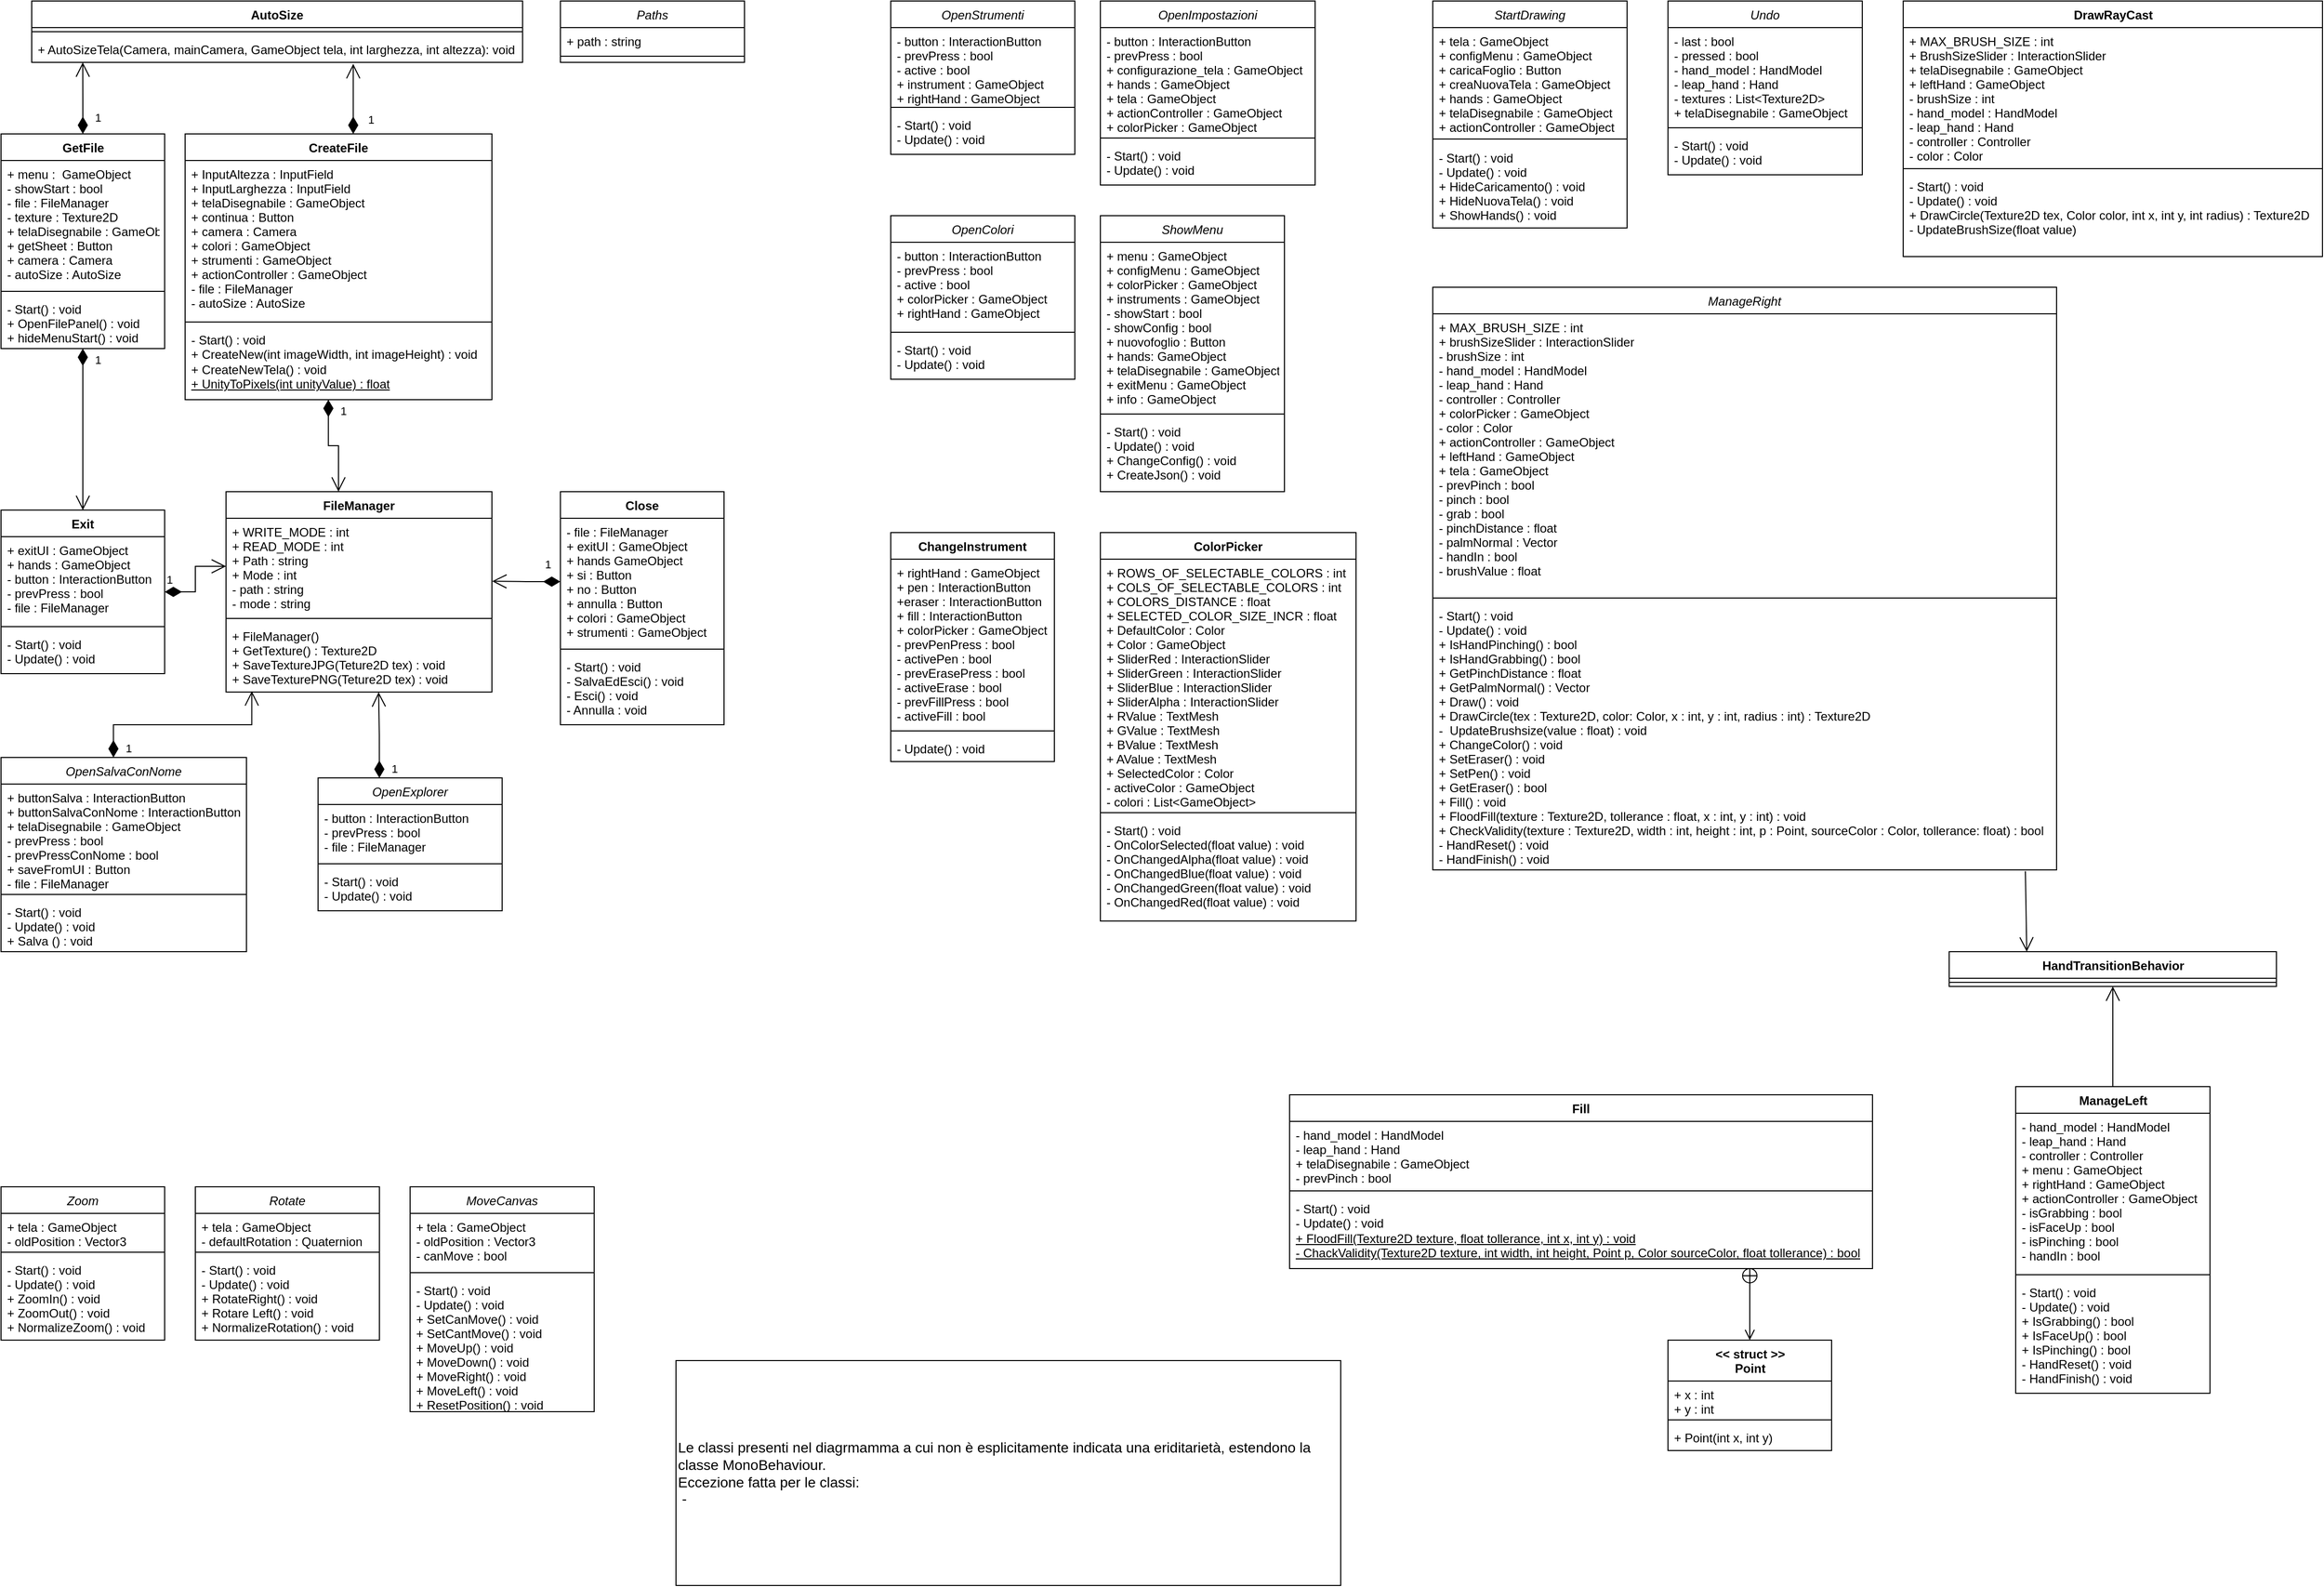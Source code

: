 <mxfile version="14.6.13" type="github">
  <diagram id="C5RBs43oDa-KdzZeNtuy" name="Page-1">
    <mxGraphModel dx="4369" dy="1097" grid="1" gridSize="10" guides="1" tooltips="1" connect="1" arrows="1" fold="1" page="1" pageScale="1" pageWidth="1169" pageHeight="1654" math="0" shadow="0">
      <root>
        <mxCell id="WIyWlLk6GJQsqaUBKTNV-0" />
        <mxCell id="WIyWlLk6GJQsqaUBKTNV-1" parent="WIyWlLk6GJQsqaUBKTNV-0" />
        <mxCell id="zkfFHV4jXpPFQw0GAbJ--0" value="AutoSize" style="swimlane;fontStyle=1;align=center;verticalAlign=top;childLayout=stackLayout;horizontal=1;startSize=26;horizontalStack=0;resizeParent=1;resizeLast=0;collapsible=1;marginBottom=0;rounded=0;shadow=0;strokeWidth=1;" parent="WIyWlLk6GJQsqaUBKTNV-1" vertex="1">
          <mxGeometry x="-2270" y="30" width="480" height="60" as="geometry">
            <mxRectangle x="100" y="280" width="160" height="26" as="alternateBounds" />
          </mxGeometry>
        </mxCell>
        <mxCell id="zkfFHV4jXpPFQw0GAbJ--4" value="" style="line;html=1;strokeWidth=1;align=left;verticalAlign=middle;spacingTop=-1;spacingLeft=3;spacingRight=3;rotatable=0;labelPosition=right;points=[];portConstraint=eastwest;" parent="zkfFHV4jXpPFQw0GAbJ--0" vertex="1">
          <mxGeometry y="26" width="480" height="8" as="geometry" />
        </mxCell>
        <mxCell id="zkfFHV4jXpPFQw0GAbJ--5" value="+ AutoSizeTela(Camera, mainCamera, GameObject tela, int larghezza, int altezza): void" style="text;align=left;verticalAlign=top;spacingLeft=4;spacingRight=4;overflow=hidden;rotatable=0;points=[[0,0.5],[1,0.5]];portConstraint=eastwest;" parent="zkfFHV4jXpPFQw0GAbJ--0" vertex="1">
          <mxGeometry y="34" width="480" height="26" as="geometry" />
        </mxCell>
        <mxCell id="0VeXUthnpNNuvw82r98w-10" value="ChangeInstrument" style="swimlane;fontStyle=1;align=center;verticalAlign=top;childLayout=stackLayout;horizontal=1;startSize=26;horizontalStack=0;resizeParent=1;resizeParentMax=0;resizeLast=0;collapsible=1;marginBottom=0;" parent="WIyWlLk6GJQsqaUBKTNV-1" vertex="1">
          <mxGeometry x="-1430" y="550" width="160" height="224" as="geometry" />
        </mxCell>
        <mxCell id="0VeXUthnpNNuvw82r98w-11" value="+ rightHand : GameObject&#xa;+ pen : InteractionButton&#xa;+eraser : InteractionButton&#xa;+ fill : InteractionButton&#xa;+ colorPicker : GameObject&#xa;- prevPenPress : bool&#xa;- activePen : bool&#xa;- prevErasePress : bool&#xa;- activeErase : bool&#xa;- prevFillPress : bool&#xa;- activeFill : bool&#xa;&#xa;&#xa;&#xa;" style="text;strokeColor=none;fillColor=none;align=left;verticalAlign=top;spacingLeft=4;spacingRight=4;overflow=hidden;rotatable=0;points=[[0,0.5],[1,0.5]];portConstraint=eastwest;" parent="0VeXUthnpNNuvw82r98w-10" vertex="1">
          <mxGeometry y="26" width="160" height="164" as="geometry" />
        </mxCell>
        <mxCell id="0VeXUthnpNNuvw82r98w-12" value="" style="line;strokeWidth=1;fillColor=none;align=left;verticalAlign=middle;spacingTop=-1;spacingLeft=3;spacingRight=3;rotatable=0;labelPosition=right;points=[];portConstraint=eastwest;" parent="0VeXUthnpNNuvw82r98w-10" vertex="1">
          <mxGeometry y="190" width="160" height="8" as="geometry" />
        </mxCell>
        <mxCell id="0VeXUthnpNNuvw82r98w-13" value="- Update() : void" style="text;strokeColor=none;fillColor=none;align=left;verticalAlign=top;spacingLeft=4;spacingRight=4;overflow=hidden;rotatable=0;points=[[0,0.5],[1,0.5]];portConstraint=eastwest;" parent="0VeXUthnpNNuvw82r98w-10" vertex="1">
          <mxGeometry y="198" width="160" height="26" as="geometry" />
        </mxCell>
        <mxCell id="0VeXUthnpNNuvw82r98w-17" value="Close" style="swimlane;fontStyle=1;align=center;verticalAlign=top;childLayout=stackLayout;horizontal=1;startSize=26;horizontalStack=0;resizeParent=1;resizeParentMax=0;resizeLast=0;collapsible=1;marginBottom=0;" parent="WIyWlLk6GJQsqaUBKTNV-1" vertex="1">
          <mxGeometry x="-1753" y="510" width="160" height="228" as="geometry" />
        </mxCell>
        <mxCell id="0VeXUthnpNNuvw82r98w-18" value="- file : FileManager&#xa;+ exitUI : GameObject&#xa;+ hands GameObject&#xa;+ si : Button&#xa;+ no : Button&#xa;+ annulla : Button&#xa;+ colori : GameObject&#xa;+ strumenti : GameObject&#xa;" style="text;strokeColor=none;fillColor=none;align=left;verticalAlign=top;spacingLeft=4;spacingRight=4;overflow=hidden;rotatable=0;points=[[0,0.5],[1,0.5]];portConstraint=eastwest;" parent="0VeXUthnpNNuvw82r98w-17" vertex="1">
          <mxGeometry y="26" width="160" height="124" as="geometry" />
        </mxCell>
        <mxCell id="0VeXUthnpNNuvw82r98w-19" value="" style="line;strokeWidth=1;fillColor=none;align=left;verticalAlign=middle;spacingTop=-1;spacingLeft=3;spacingRight=3;rotatable=0;labelPosition=right;points=[];portConstraint=eastwest;" parent="0VeXUthnpNNuvw82r98w-17" vertex="1">
          <mxGeometry y="150" width="160" height="8" as="geometry" />
        </mxCell>
        <mxCell id="0VeXUthnpNNuvw82r98w-20" value="- Start() : void&#xa;- SalvaEdEsci() : void&#xa;- Esci() : void&#xa;- Annulla : void&#xa;" style="text;strokeColor=none;fillColor=none;align=left;verticalAlign=top;spacingLeft=4;spacingRight=4;overflow=hidden;rotatable=0;points=[[0,0.5],[1,0.5]];portConstraint=eastwest;" parent="0VeXUthnpNNuvw82r98w-17" vertex="1">
          <mxGeometry y="158" width="160" height="70" as="geometry" />
        </mxCell>
        <mxCell id="0VeXUthnpNNuvw82r98w-21" value="ColorPicker" style="swimlane;fontStyle=1;align=center;verticalAlign=top;childLayout=stackLayout;horizontal=1;startSize=26;horizontalStack=0;resizeParent=1;resizeParentMax=0;resizeLast=0;collapsible=1;marginBottom=0;" parent="WIyWlLk6GJQsqaUBKTNV-1" vertex="1">
          <mxGeometry x="-1225" y="550" width="250" height="380" as="geometry" />
        </mxCell>
        <mxCell id="0VeXUthnpNNuvw82r98w-22" value="+ ROWS_OF_SELECTABLE_COLORS : int&#xa;+ COLS_OF_SELECTABLE_COLORS : int&#xa;+ COLORS_DISTANCE : float&#xa;+ SELECTED_COLOR_SIZE_INCR : float&#xa;+ DefaultColor : Color&#xa;+ Color : GameObject&#xa;+ SliderRed : InteractionSlider&#xa;+ SliderGreen : InteractionSlider&#xa;+ SliderBlue : InteractionSlider&#xa;+ SliderAlpha : InteractionSlider&#xa;+ RValue : TextMesh&#xa;+ GValue : TextMesh&#xa;+ BValue : TextMesh&#xa;+ AValue : TextMesh&#xa;+ SelectedColor : Color&#xa;- activeColor : GameObject&#xa;- colori : List&lt;GameObject&gt;&#xa;&#xa;&#xa;&#xa;" style="text;strokeColor=none;fillColor=none;align=left;verticalAlign=top;spacingLeft=4;spacingRight=4;overflow=hidden;rotatable=0;points=[[0,0.5],[1,0.5]];portConstraint=eastwest;" parent="0VeXUthnpNNuvw82r98w-21" vertex="1">
          <mxGeometry y="26" width="250" height="244" as="geometry" />
        </mxCell>
        <mxCell id="0VeXUthnpNNuvw82r98w-23" value="" style="line;strokeWidth=1;fillColor=none;align=left;verticalAlign=middle;spacingTop=-1;spacingLeft=3;spacingRight=3;rotatable=0;labelPosition=right;points=[];portConstraint=eastwest;" parent="0VeXUthnpNNuvw82r98w-21" vertex="1">
          <mxGeometry y="270" width="250" height="8" as="geometry" />
        </mxCell>
        <mxCell id="0VeXUthnpNNuvw82r98w-24" value="- Start() : void&#xa;- OnColorSelected(float value) : void&#xa;- OnChangedAlpha(float value) : void&#xa;- OnChangedBlue(float value) : void&#xa;- OnChangedGreen(float value) : void&#xa;- OnChangedRed(float value) : void&#xa;&#xa;" style="text;strokeColor=none;fillColor=none;align=left;verticalAlign=top;spacingLeft=4;spacingRight=4;overflow=hidden;rotatable=0;points=[[0,0.5],[1,0.5]];portConstraint=eastwest;" parent="0VeXUthnpNNuvw82r98w-21" vertex="1">
          <mxGeometry y="278" width="250" height="102" as="geometry" />
        </mxCell>
        <mxCell id="0VeXUthnpNNuvw82r98w-25" value="CreateFile" style="swimlane;fontStyle=1;align=center;verticalAlign=top;childLayout=stackLayout;horizontal=1;startSize=26;horizontalStack=0;resizeParent=1;resizeParentMax=0;resizeLast=0;collapsible=1;marginBottom=0;" parent="WIyWlLk6GJQsqaUBKTNV-1" vertex="1">
          <mxGeometry x="-2120" y="160" width="300" height="260" as="geometry" />
        </mxCell>
        <mxCell id="0VeXUthnpNNuvw82r98w-26" value="+ InputAltezza : InputField&#xa;+ InputLarghezza : InputField&#xa;+ telaDisegnabile : GameObject&#xa;+ continua : Button&#xa;+ camera : Camera&#xa;+ colori : GameObject&#xa;+ strumenti : GameObject&#xa;+ actionController : GameObject&#xa;- file : FileManager&#xa;- autoSize : AutoSize&#xa;&#xa;" style="text;strokeColor=none;fillColor=none;align=left;verticalAlign=top;spacingLeft=4;spacingRight=4;overflow=hidden;rotatable=0;points=[[0,0.5],[1,0.5]];portConstraint=eastwest;" parent="0VeXUthnpNNuvw82r98w-25" vertex="1">
          <mxGeometry y="26" width="300" height="154" as="geometry" />
        </mxCell>
        <mxCell id="0VeXUthnpNNuvw82r98w-27" value="" style="line;strokeWidth=1;fillColor=none;align=left;verticalAlign=middle;spacingTop=-1;spacingLeft=3;spacingRight=3;rotatable=0;labelPosition=right;points=[];portConstraint=eastwest;" parent="0VeXUthnpNNuvw82r98w-25" vertex="1">
          <mxGeometry y="180" width="300" height="8" as="geometry" />
        </mxCell>
        <mxCell id="0VeXUthnpNNuvw82r98w-28" value="- Start() : void&lt;br&gt;+ CreateNew(int imageWidth, int imageHeight) : void&lt;br&gt;+ CreateNewTela() : void&lt;br&gt;&lt;u&gt;+ UnityToPixels(int unityValue) : float&lt;/u&gt;&lt;br&gt;" style="text;strokeColor=none;fillColor=none;align=left;verticalAlign=top;spacingLeft=4;spacingRight=4;overflow=hidden;rotatable=0;points=[[0,0.5],[1,0.5]];portConstraint=eastwest;fontStyle=0;html=1;" parent="0VeXUthnpNNuvw82r98w-25" vertex="1">
          <mxGeometry y="188" width="300" height="72" as="geometry" />
        </mxCell>
        <mxCell id="0VeXUthnpNNuvw82r98w-37" value="1" style="endArrow=open;html=1;endSize=12;startArrow=diamondThin;startSize=14;startFill=1;edgeStyle=orthogonalEdgeStyle;align=left;verticalAlign=bottom;rounded=0;entryX=0.655;entryY=1.06;entryDx=0;entryDy=0;entryPerimeter=0;" parent="WIyWlLk6GJQsqaUBKTNV-1" source="0VeXUthnpNNuvw82r98w-25" target="zkfFHV4jXpPFQw0GAbJ--5" edge="1">
          <mxGeometry x="-0.835" y="-13" relative="1" as="geometry">
            <mxPoint x="-2380" y="420" as="sourcePoint" />
            <mxPoint x="-2220" y="420" as="targetPoint" />
            <mxPoint as="offset" />
            <Array as="points">
              <mxPoint x="-1956" y="250" />
              <mxPoint x="-1956" y="250" />
            </Array>
          </mxGeometry>
        </mxCell>
        <mxCell id="0VeXUthnpNNuvw82r98w-39" value="DrawRayCast" style="swimlane;fontStyle=1;align=center;verticalAlign=top;childLayout=stackLayout;horizontal=1;startSize=26;horizontalStack=0;resizeParent=1;resizeParentMax=0;resizeLast=0;collapsible=1;marginBottom=0;html=1;" parent="WIyWlLk6GJQsqaUBKTNV-1" vertex="1">
          <mxGeometry x="-440" y="30" width="410" height="250" as="geometry" />
        </mxCell>
        <mxCell id="0VeXUthnpNNuvw82r98w-40" value="+ MAX_BRUSH_SIZE : int&#xa;+ BrushSizeSlider : InteractionSlider&#xa;+ telaDisegnabile : GameObject&#xa;+ leftHand : GameObject&#xa;- brushSize : int&#xa;- hand_model : HandModel&#xa;- leap_hand : Hand&#xa;- controller : Controller&#xa;- color : Color&#xa;&#xa;" style="text;strokeColor=none;fillColor=none;align=left;verticalAlign=top;spacingLeft=4;spacingRight=4;overflow=hidden;rotatable=0;points=[[0,0.5],[1,0.5]];portConstraint=eastwest;" parent="0VeXUthnpNNuvw82r98w-39" vertex="1">
          <mxGeometry y="26" width="410" height="134" as="geometry" />
        </mxCell>
        <mxCell id="0VeXUthnpNNuvw82r98w-41" value="" style="line;strokeWidth=1;fillColor=none;align=left;verticalAlign=middle;spacingTop=-1;spacingLeft=3;spacingRight=3;rotatable=0;labelPosition=right;points=[];portConstraint=eastwest;" parent="0VeXUthnpNNuvw82r98w-39" vertex="1">
          <mxGeometry y="160" width="410" height="8" as="geometry" />
        </mxCell>
        <mxCell id="0VeXUthnpNNuvw82r98w-42" value="- Start() : void&#xa;- Update() : void&#xa;+ DrawCircle(Texture2D tex, Color color, int x, int y, int radius) : Texture2D&#xa;- UpdateBrushSize(float value)&#xa;&#xa;" style="text;strokeColor=none;fillColor=none;align=left;verticalAlign=top;spacingLeft=4;spacingRight=4;overflow=hidden;rotatable=0;points=[[0,0.5],[1,0.5]];portConstraint=eastwest;" parent="0VeXUthnpNNuvw82r98w-39" vertex="1">
          <mxGeometry y="168" width="410" height="82" as="geometry" />
        </mxCell>
        <mxCell id="M-HyiIcxL1wfESy_Ib01-0" value="Exit" style="swimlane;fontStyle=1;align=center;verticalAlign=top;childLayout=stackLayout;horizontal=1;startSize=26;horizontalStack=0;resizeParent=1;resizeParentMax=0;resizeLast=0;collapsible=1;marginBottom=0;" parent="WIyWlLk6GJQsqaUBKTNV-1" vertex="1">
          <mxGeometry x="-2300" y="528" width="160" height="160" as="geometry" />
        </mxCell>
        <mxCell id="M-HyiIcxL1wfESy_Ib01-1" value="+ exitUI : GameObject&#xa;+ hands : GameObject&#xa;- button : InteractionButton&#xa;- prevPress : bool&#xa;- file : FileManager&#xa;" style="text;strokeColor=none;fillColor=none;align=left;verticalAlign=top;spacingLeft=4;spacingRight=4;overflow=hidden;rotatable=0;points=[[0,0.5],[1,0.5]];portConstraint=eastwest;" parent="M-HyiIcxL1wfESy_Ib01-0" vertex="1">
          <mxGeometry y="26" width="160" height="84" as="geometry" />
        </mxCell>
        <mxCell id="M-HyiIcxL1wfESy_Ib01-2" value="" style="line;strokeWidth=1;fillColor=none;align=left;verticalAlign=middle;spacingTop=-1;spacingLeft=3;spacingRight=3;rotatable=0;labelPosition=right;points=[];portConstraint=eastwest;" parent="M-HyiIcxL1wfESy_Ib01-0" vertex="1">
          <mxGeometry y="110" width="160" height="8" as="geometry" />
        </mxCell>
        <mxCell id="M-HyiIcxL1wfESy_Ib01-3" value="- Start() : void&#xa;- Update() : void" style="text;strokeColor=none;fillColor=none;align=left;verticalAlign=top;spacingLeft=4;spacingRight=4;overflow=hidden;rotatable=0;points=[[0,0.5],[1,0.5]];portConstraint=eastwest;" parent="M-HyiIcxL1wfESy_Ib01-0" vertex="1">
          <mxGeometry y="118" width="160" height="42" as="geometry" />
        </mxCell>
        <mxCell id="M-HyiIcxL1wfESy_Ib01-4" value="FileManager" style="swimlane;fontStyle=1;align=center;verticalAlign=top;childLayout=stackLayout;horizontal=1;startSize=26;horizontalStack=0;resizeParent=1;resizeParentMax=0;resizeLast=0;collapsible=1;marginBottom=0;" parent="WIyWlLk6GJQsqaUBKTNV-1" vertex="1">
          <mxGeometry x="-2080" y="510" width="260" height="196" as="geometry" />
        </mxCell>
        <mxCell id="M-HyiIcxL1wfESy_Ib01-5" value="+ WRITE_MODE : int&#xa;+ READ_MODE : int&#xa;+ Path : string&#xa;+ Mode : int&#xa;- path : string&#xa;- mode : string" style="text;strokeColor=none;fillColor=none;align=left;verticalAlign=top;spacingLeft=4;spacingRight=4;overflow=hidden;rotatable=0;points=[[0,0.5],[1,0.5]];portConstraint=eastwest;" parent="M-HyiIcxL1wfESy_Ib01-4" vertex="1">
          <mxGeometry y="26" width="260" height="94" as="geometry" />
        </mxCell>
        <mxCell id="M-HyiIcxL1wfESy_Ib01-6" value="" style="line;strokeWidth=1;fillColor=none;align=left;verticalAlign=middle;spacingTop=-1;spacingLeft=3;spacingRight=3;rotatable=0;labelPosition=right;points=[];portConstraint=eastwest;" parent="M-HyiIcxL1wfESy_Ib01-4" vertex="1">
          <mxGeometry y="120" width="260" height="8" as="geometry" />
        </mxCell>
        <mxCell id="M-HyiIcxL1wfESy_Ib01-7" value="+ FileManager()&#xa;+ GetTexture() : Texture2D&#xa;+ SaveTextureJPG(Teture2D tex) : void&#xa;+ SaveTexturePNG(Teture2D tex) : void" style="text;strokeColor=none;fillColor=none;align=left;verticalAlign=top;spacingLeft=4;spacingRight=4;overflow=hidden;rotatable=0;points=[[0,0.5],[1,0.5]];portConstraint=eastwest;" parent="M-HyiIcxL1wfESy_Ib01-4" vertex="1">
          <mxGeometry y="128" width="260" height="68" as="geometry" />
        </mxCell>
        <mxCell id="M-HyiIcxL1wfESy_Ib01-8" value="Fill" style="swimlane;fontStyle=1;align=center;verticalAlign=top;childLayout=stackLayout;horizontal=1;startSize=26;horizontalStack=0;resizeParent=1;resizeParentMax=0;resizeLast=0;collapsible=1;marginBottom=0;" parent="WIyWlLk6GJQsqaUBKTNV-1" vertex="1">
          <mxGeometry x="-1040" y="1100" width="570" height="170" as="geometry" />
        </mxCell>
        <mxCell id="M-HyiIcxL1wfESy_Ib01-9" value="- hand_model : HandModel&#xa;- leap_hand : Hand&#xa;+ telaDisegnabile : GameObject&#xa;- prevPinch : bool" style="text;strokeColor=none;fillColor=none;align=left;verticalAlign=top;spacingLeft=4;spacingRight=4;overflow=hidden;rotatable=0;points=[[0,0.5],[1,0.5]];portConstraint=eastwest;" parent="M-HyiIcxL1wfESy_Ib01-8" vertex="1">
          <mxGeometry y="26" width="570" height="64" as="geometry" />
        </mxCell>
        <mxCell id="M-HyiIcxL1wfESy_Ib01-10" value="" style="line;strokeWidth=1;fillColor=none;align=left;verticalAlign=middle;spacingTop=-1;spacingLeft=3;spacingRight=3;rotatable=0;labelPosition=right;points=[];portConstraint=eastwest;" parent="M-HyiIcxL1wfESy_Ib01-8" vertex="1">
          <mxGeometry y="90" width="570" height="8" as="geometry" />
        </mxCell>
        <mxCell id="M-HyiIcxL1wfESy_Ib01-11" value="- Start() : void&lt;br&gt;- Update() : void&lt;br&gt;&lt;u&gt;+ FloodFill(Texture2D texture, float tollerance, int x, int y) : void&lt;/u&gt;&lt;u&gt;&lt;br&gt;- ChackValidity(Texture2D texture, int width, int height, Point p, Color sourceColor, float tollerance) : bool&lt;/u&gt;&lt;u&gt;&lt;br&gt;&lt;/u&gt;" style="text;strokeColor=none;fillColor=none;align=left;verticalAlign=top;spacingLeft=4;spacingRight=4;overflow=hidden;rotatable=0;points=[[0,0.5],[1,0.5]];portConstraint=eastwest;html=1;" parent="M-HyiIcxL1wfESy_Ib01-8" vertex="1">
          <mxGeometry y="98" width="570" height="72" as="geometry" />
        </mxCell>
        <mxCell id="M-HyiIcxL1wfESy_Ib01-12" value="&amp;lt;&amp;lt; struct &amp;gt;&amp;gt;&lt;br&gt;Point" style="swimlane;fontStyle=1;align=center;verticalAlign=top;childLayout=stackLayout;horizontal=1;startSize=40;horizontalStack=0;resizeParent=1;resizeParentMax=0;resizeLast=0;collapsible=1;marginBottom=0;html=1;" parent="WIyWlLk6GJQsqaUBKTNV-1" vertex="1">
          <mxGeometry x="-670" y="1340" width="160" height="108" as="geometry" />
        </mxCell>
        <mxCell id="M-HyiIcxL1wfESy_Ib01-13" value="+ x : int&#xa;+ y : int" style="text;strokeColor=none;fillColor=none;align=left;verticalAlign=top;spacingLeft=4;spacingRight=4;overflow=hidden;rotatable=0;points=[[0,0.5],[1,0.5]];portConstraint=eastwest;" parent="M-HyiIcxL1wfESy_Ib01-12" vertex="1">
          <mxGeometry y="40" width="160" height="34" as="geometry" />
        </mxCell>
        <mxCell id="M-HyiIcxL1wfESy_Ib01-14" value="" style="line;strokeWidth=1;fillColor=none;align=left;verticalAlign=middle;spacingTop=-1;spacingLeft=3;spacingRight=3;rotatable=0;labelPosition=right;points=[];portConstraint=eastwest;" parent="M-HyiIcxL1wfESy_Ib01-12" vertex="1">
          <mxGeometry y="74" width="160" height="8" as="geometry" />
        </mxCell>
        <mxCell id="M-HyiIcxL1wfESy_Ib01-15" value="+ Point(int x, int y)&lt;br&gt;&lt;u&gt;&lt;br&gt;&lt;/u&gt;" style="text;strokeColor=none;fillColor=none;align=left;verticalAlign=top;spacingLeft=4;spacingRight=4;overflow=hidden;rotatable=0;points=[[0,0.5],[1,0.5]];portConstraint=eastwest;html=1;" parent="M-HyiIcxL1wfESy_Ib01-12" vertex="1">
          <mxGeometry y="82" width="160" height="26" as="geometry" />
        </mxCell>
        <mxCell id="M-HyiIcxL1wfESy_Ib01-16" value="" style="endArrow=open;startArrow=circlePlus;endFill=0;startFill=0;endSize=8;html=1;entryX=0.5;entryY=0;entryDx=0;entryDy=0;entryPerimeter=0;" parent="WIyWlLk6GJQsqaUBKTNV-1" target="M-HyiIcxL1wfESy_Ib01-12" edge="1">
          <mxGeometry width="160" relative="1" as="geometry">
            <mxPoint x="-590" y="1269" as="sourcePoint" />
            <mxPoint x="-820" y="1210" as="targetPoint" />
          </mxGeometry>
        </mxCell>
        <mxCell id="M-HyiIcxL1wfESy_Ib01-17" value="GetFile" style="swimlane;fontStyle=1;align=center;verticalAlign=top;childLayout=stackLayout;horizontal=1;startSize=26;horizontalStack=0;resizeParent=1;resizeParentMax=0;resizeLast=0;collapsible=1;marginBottom=0;html=1;" parent="WIyWlLk6GJQsqaUBKTNV-1" vertex="1">
          <mxGeometry x="-2300" y="160" width="160" height="210" as="geometry" />
        </mxCell>
        <mxCell id="M-HyiIcxL1wfESy_Ib01-18" value="+ menu :  GameObject&#xa;- showStart : bool&#xa;- file : FileManager&#xa;- texture : Texture2D&#xa;+ telaDisegnabile : GameObject&#xa;+ getSheet : Button&#xa;+ camera : Camera&#xa;- autoSize : AutoSize" style="text;strokeColor=none;fillColor=none;align=left;verticalAlign=top;spacingLeft=4;spacingRight=4;overflow=hidden;rotatable=0;points=[[0,0.5],[1,0.5]];portConstraint=eastwest;" parent="M-HyiIcxL1wfESy_Ib01-17" vertex="1">
          <mxGeometry y="26" width="160" height="124" as="geometry" />
        </mxCell>
        <mxCell id="M-HyiIcxL1wfESy_Ib01-19" value="" style="line;strokeWidth=1;fillColor=none;align=left;verticalAlign=middle;spacingTop=-1;spacingLeft=3;spacingRight=3;rotatable=0;labelPosition=right;points=[];portConstraint=eastwest;" parent="M-HyiIcxL1wfESy_Ib01-17" vertex="1">
          <mxGeometry y="150" width="160" height="8" as="geometry" />
        </mxCell>
        <mxCell id="M-HyiIcxL1wfESy_Ib01-20" value="- Start() : void&#xa;+ OpenFilePanel() : void&#xa;+ hideMenuStart() : void" style="text;strokeColor=none;fillColor=none;align=left;verticalAlign=top;spacingLeft=4;spacingRight=4;overflow=hidden;rotatable=0;points=[[0,0.5],[1,0.5]];portConstraint=eastwest;" parent="M-HyiIcxL1wfESy_Ib01-17" vertex="1">
          <mxGeometry y="158" width="160" height="52" as="geometry" />
        </mxCell>
        <mxCell id="M-HyiIcxL1wfESy_Ib01-22" value="ManageLeft" style="swimlane;fontStyle=1;align=center;verticalAlign=top;childLayout=stackLayout;horizontal=1;startSize=26;horizontalStack=0;resizeParent=1;resizeParentMax=0;resizeLast=0;collapsible=1;marginBottom=0;html=1;" parent="WIyWlLk6GJQsqaUBKTNV-1" vertex="1">
          <mxGeometry x="-330" y="1092" width="190" height="300" as="geometry" />
        </mxCell>
        <mxCell id="M-HyiIcxL1wfESy_Ib01-23" value="- hand_model : HandModel&#xa;- leap_hand : Hand&#xa;- controller : Controller&#xa;+ menu : GameObject&#xa;+ rightHand : GameObject&#xa;+ actionController : GameObject&#xa;- isGrabbing : bool&#xa;- isFaceUp : bool&#xa;- isPinching : bool&#xa;- handIn : bool" style="text;strokeColor=none;fillColor=none;align=left;verticalAlign=top;spacingLeft=4;spacingRight=4;overflow=hidden;rotatable=0;points=[[0,0.5],[1,0.5]];portConstraint=eastwest;" parent="M-HyiIcxL1wfESy_Ib01-22" vertex="1">
          <mxGeometry y="26" width="190" height="154" as="geometry" />
        </mxCell>
        <mxCell id="M-HyiIcxL1wfESy_Ib01-24" value="" style="line;strokeWidth=1;fillColor=none;align=left;verticalAlign=middle;spacingTop=-1;spacingLeft=3;spacingRight=3;rotatable=0;labelPosition=right;points=[];portConstraint=eastwest;" parent="M-HyiIcxL1wfESy_Ib01-22" vertex="1">
          <mxGeometry y="180" width="190" height="8" as="geometry" />
        </mxCell>
        <mxCell id="M-HyiIcxL1wfESy_Ib01-25" value="- Start() : void&#xa;- Update() : void&#xa;+ IsGrabbing() : bool&#xa;+ IsFaceUp() : bool&#xa;+ IsPinching() : bool&#xa;- HandReset() : void&#xa;- HandFinish() : void" style="text;strokeColor=none;fillColor=none;align=left;verticalAlign=top;spacingLeft=4;spacingRight=4;overflow=hidden;rotatable=0;points=[[0,0.5],[1,0.5]];portConstraint=eastwest;" parent="M-HyiIcxL1wfESy_Ib01-22" vertex="1">
          <mxGeometry y="188" width="190" height="112" as="geometry" />
        </mxCell>
        <mxCell id="M-HyiIcxL1wfESy_Ib01-26" value="HandTransitionBehavior" style="swimlane;fontStyle=1;align=center;verticalAlign=top;childLayout=stackLayout;horizontal=1;startSize=26;horizontalStack=0;resizeParent=1;resizeParentMax=0;resizeLast=0;collapsible=1;marginBottom=0;html=1;" parent="WIyWlLk6GJQsqaUBKTNV-1" vertex="1">
          <mxGeometry x="-395" y="960" width="320" height="34" as="geometry" />
        </mxCell>
        <mxCell id="M-HyiIcxL1wfESy_Ib01-28" value="" style="line;strokeWidth=1;fillColor=none;align=left;verticalAlign=middle;spacingTop=-1;spacingLeft=3;spacingRight=3;rotatable=0;labelPosition=right;points=[];portConstraint=eastwest;" parent="M-HyiIcxL1wfESy_Ib01-26" vertex="1">
          <mxGeometry y="26" width="320" height="8" as="geometry" />
        </mxCell>
        <mxCell id="M-HyiIcxL1wfESy_Ib01-31" value="" style="endArrow=open;endFill=1;endSize=12;html=1;exitX=0.5;exitY=0;exitDx=0;exitDy=0;entryX=0.5;entryY=1;entryDx=0;entryDy=0;" parent="WIyWlLk6GJQsqaUBKTNV-1" source="M-HyiIcxL1wfESy_Ib01-22" target="M-HyiIcxL1wfESy_Ib01-26" edge="1">
          <mxGeometry width="160" relative="1" as="geometry">
            <mxPoint x="1575" y="640" as="sourcePoint" />
            <mxPoint x="1505" y="490" as="targetPoint" />
          </mxGeometry>
        </mxCell>
        <mxCell id="BAl78yBo1YUgTFRK2SCL-1" value="1" style="endArrow=open;html=1;endSize=12;startArrow=diamondThin;startSize=14;startFill=1;edgeStyle=orthogonalEdgeStyle;align=left;verticalAlign=bottom;rounded=0;exitX=0.5;exitY=0;exitDx=0;exitDy=0;entryX=0.104;entryY=1;entryDx=0;entryDy=0;entryPerimeter=0;" parent="WIyWlLk6GJQsqaUBKTNV-1" source="M-HyiIcxL1wfESy_Ib01-17" target="zkfFHV4jXpPFQw0GAbJ--5" edge="1">
          <mxGeometry x="-0.8" y="-10" relative="1" as="geometry">
            <mxPoint x="-2220" y="150" as="sourcePoint" />
            <mxPoint x="-2060" y="150" as="targetPoint" />
            <mxPoint as="offset" />
          </mxGeometry>
        </mxCell>
        <mxCell id="BAl78yBo1YUgTFRK2SCL-5" value="Zoom" style="swimlane;fontStyle=2;align=center;verticalAlign=top;childLayout=stackLayout;horizontal=1;startSize=26;horizontalStack=0;resizeParent=1;resizeLast=0;collapsible=1;marginBottom=0;rounded=0;shadow=0;strokeWidth=1;" parent="WIyWlLk6GJQsqaUBKTNV-1" vertex="1">
          <mxGeometry x="-2300" y="1190" width="160" height="150" as="geometry">
            <mxRectangle x="230" y="140" width="160" height="26" as="alternateBounds" />
          </mxGeometry>
        </mxCell>
        <mxCell id="BAl78yBo1YUgTFRK2SCL-6" value="+ tela : GameObject&#xa;- oldPosition : Vector3 " style="text;align=left;verticalAlign=top;spacingLeft=4;spacingRight=4;overflow=hidden;rotatable=0;points=[[0,0.5],[1,0.5]];portConstraint=eastwest;" parent="BAl78yBo1YUgTFRK2SCL-5" vertex="1">
          <mxGeometry y="26" width="160" height="34" as="geometry" />
        </mxCell>
        <mxCell id="BAl78yBo1YUgTFRK2SCL-7" value="" style="line;html=1;strokeWidth=1;align=left;verticalAlign=middle;spacingTop=-1;spacingLeft=3;spacingRight=3;rotatable=0;labelPosition=right;points=[];portConstraint=eastwest;" parent="BAl78yBo1YUgTFRK2SCL-5" vertex="1">
          <mxGeometry y="60" width="160" height="8" as="geometry" />
        </mxCell>
        <mxCell id="BAl78yBo1YUgTFRK2SCL-8" value="- Start() : void&#xa;- Update() : void&#xa;+ ZoomIn() : void&#xa;+ ZoomOut() : void&#xa;+ NormalizeZoom() : void" style="text;align=left;verticalAlign=top;spacingLeft=4;spacingRight=4;overflow=hidden;rotatable=0;points=[[0,0.5],[1,0.5]];portConstraint=eastwest;" parent="BAl78yBo1YUgTFRK2SCL-5" vertex="1">
          <mxGeometry y="68" width="160" height="82" as="geometry" />
        </mxCell>
        <mxCell id="BAl78yBo1YUgTFRK2SCL-9" value="Undo" style="swimlane;fontStyle=2;align=center;verticalAlign=top;childLayout=stackLayout;horizontal=1;startSize=26;horizontalStack=0;resizeParent=1;resizeLast=0;collapsible=1;marginBottom=0;rounded=0;shadow=0;strokeWidth=1;" parent="WIyWlLk6GJQsqaUBKTNV-1" vertex="1">
          <mxGeometry x="-670" y="30" width="190" height="170" as="geometry">
            <mxRectangle x="230" y="140" width="160" height="26" as="alternateBounds" />
          </mxGeometry>
        </mxCell>
        <mxCell id="BAl78yBo1YUgTFRK2SCL-10" value="- last : bool&#xa;- pressed : bool&#xa;- hand_model : HandModel&#xa;- leap_hand : Hand&#xa;- textures : List&lt;Texture2D&gt;&#xa;+ telaDisegnabile : GameObject" style="text;align=left;verticalAlign=top;spacingLeft=4;spacingRight=4;overflow=hidden;rotatable=0;points=[[0,0.5],[1,0.5]];portConstraint=eastwest;" parent="BAl78yBo1YUgTFRK2SCL-9" vertex="1">
          <mxGeometry y="26" width="190" height="94" as="geometry" />
        </mxCell>
        <mxCell id="BAl78yBo1YUgTFRK2SCL-11" value="" style="line;html=1;strokeWidth=1;align=left;verticalAlign=middle;spacingTop=-1;spacingLeft=3;spacingRight=3;rotatable=0;labelPosition=right;points=[];portConstraint=eastwest;" parent="BAl78yBo1YUgTFRK2SCL-9" vertex="1">
          <mxGeometry y="120" width="190" height="8" as="geometry" />
        </mxCell>
        <mxCell id="BAl78yBo1YUgTFRK2SCL-12" value="- Start() : void&#xa;- Update() : void" style="text;align=left;verticalAlign=top;spacingLeft=4;spacingRight=4;overflow=hidden;rotatable=0;points=[[0,0.5],[1,0.5]];portConstraint=eastwest;" parent="BAl78yBo1YUgTFRK2SCL-9" vertex="1">
          <mxGeometry y="128" width="190" height="42" as="geometry" />
        </mxCell>
        <mxCell id="BAl78yBo1YUgTFRK2SCL-13" value="StartDrawing" style="swimlane;fontStyle=2;align=center;verticalAlign=top;childLayout=stackLayout;horizontal=1;startSize=26;horizontalStack=0;resizeParent=1;resizeLast=0;collapsible=1;marginBottom=0;rounded=0;shadow=0;strokeWidth=1;" parent="WIyWlLk6GJQsqaUBKTNV-1" vertex="1">
          <mxGeometry x="-900" y="30" width="190" height="222" as="geometry">
            <mxRectangle x="230" y="140" width="160" height="26" as="alternateBounds" />
          </mxGeometry>
        </mxCell>
        <mxCell id="BAl78yBo1YUgTFRK2SCL-14" value="+ tela : GameObject&#xa;+ configMenu : GameObject&#xa;+ caricaFoglio : Button&#xa;+ creaNuovaTela : GameObject&#xa;+ hands : GameObject&#xa;+ telaDisegnabile : GameObject&#xa;+ actionController : GameObject&#xa;" style="text;align=left;verticalAlign=top;spacingLeft=4;spacingRight=4;overflow=hidden;rotatable=0;points=[[0,0.5],[1,0.5]];portConstraint=eastwest;" parent="BAl78yBo1YUgTFRK2SCL-13" vertex="1">
          <mxGeometry y="26" width="190" height="104" as="geometry" />
        </mxCell>
        <mxCell id="BAl78yBo1YUgTFRK2SCL-15" value="" style="line;html=1;strokeWidth=1;align=left;verticalAlign=middle;spacingTop=-1;spacingLeft=3;spacingRight=3;rotatable=0;labelPosition=right;points=[];portConstraint=eastwest;" parent="BAl78yBo1YUgTFRK2SCL-13" vertex="1">
          <mxGeometry y="130" width="190" height="10" as="geometry" />
        </mxCell>
        <mxCell id="BAl78yBo1YUgTFRK2SCL-16" value="- Start() : void&#xa;- Update() : void&#xa;+ HideCaricamento() : void&#xa;+ HideNuovaTela() : void&#xa;+ ShowHands() : void" style="text;align=left;verticalAlign=top;spacingLeft=4;spacingRight=4;overflow=hidden;rotatable=0;points=[[0,0.5],[1,0.5]];portConstraint=eastwest;" parent="BAl78yBo1YUgTFRK2SCL-13" vertex="1">
          <mxGeometry y="140" width="190" height="82" as="geometry" />
        </mxCell>
        <mxCell id="BAl78yBo1YUgTFRK2SCL-17" value="ShowMenu" style="swimlane;fontStyle=2;align=center;verticalAlign=top;childLayout=stackLayout;horizontal=1;startSize=26;horizontalStack=0;resizeParent=1;resizeLast=0;collapsible=1;marginBottom=0;rounded=0;shadow=0;strokeWidth=1;" parent="WIyWlLk6GJQsqaUBKTNV-1" vertex="1">
          <mxGeometry x="-1225" y="240" width="180" height="270" as="geometry">
            <mxRectangle x="230" y="140" width="160" height="26" as="alternateBounds" />
          </mxGeometry>
        </mxCell>
        <mxCell id="BAl78yBo1YUgTFRK2SCL-18" value="+ menu : GameObject&#xa;+ configMenu : GameObject&#xa;+ colorPicker : GameObject&#xa;+ instruments : GameObject&#xa;- showStart : bool&#xa;- showConfig : bool&#xa;+ nuovofoglio : Button&#xa;+ hands: GameObject&#xa;+ telaDisegnabile : GameObject&#xa;+ exitMenu : GameObject&#xa;+ info : GameObject" style="text;align=left;verticalAlign=top;spacingLeft=4;spacingRight=4;overflow=hidden;rotatable=0;points=[[0,0.5],[1,0.5]];portConstraint=eastwest;" parent="BAl78yBo1YUgTFRK2SCL-17" vertex="1">
          <mxGeometry y="26" width="180" height="164" as="geometry" />
        </mxCell>
        <mxCell id="BAl78yBo1YUgTFRK2SCL-19" value="" style="line;html=1;strokeWidth=1;align=left;verticalAlign=middle;spacingTop=-1;spacingLeft=3;spacingRight=3;rotatable=0;labelPosition=right;points=[];portConstraint=eastwest;" parent="BAl78yBo1YUgTFRK2SCL-17" vertex="1">
          <mxGeometry y="190" width="180" height="8" as="geometry" />
        </mxCell>
        <mxCell id="BAl78yBo1YUgTFRK2SCL-20" value="- Start() : void&#xa;- Update() : void&#xa;+ ChangeConfig() : void&#xa;+ CreateJson() : void" style="text;align=left;verticalAlign=top;spacingLeft=4;spacingRight=4;overflow=hidden;rotatable=0;points=[[0,0.5],[1,0.5]];portConstraint=eastwest;" parent="BAl78yBo1YUgTFRK2SCL-17" vertex="1">
          <mxGeometry y="198" width="180" height="72" as="geometry" />
        </mxCell>
        <mxCell id="BAl78yBo1YUgTFRK2SCL-21" value="Rotate" style="swimlane;fontStyle=2;align=center;verticalAlign=top;childLayout=stackLayout;horizontal=1;startSize=26;horizontalStack=0;resizeParent=1;resizeLast=0;collapsible=1;marginBottom=0;rounded=0;shadow=0;strokeWidth=1;" parent="WIyWlLk6GJQsqaUBKTNV-1" vertex="1">
          <mxGeometry x="-2110" y="1190" width="180" height="150" as="geometry">
            <mxRectangle x="230" y="140" width="160" height="26" as="alternateBounds" />
          </mxGeometry>
        </mxCell>
        <mxCell id="BAl78yBo1YUgTFRK2SCL-22" value="+ tela : GameObject&#xa;- defaultRotation : Quaternion" style="text;align=left;verticalAlign=top;spacingLeft=4;spacingRight=4;overflow=hidden;rotatable=0;points=[[0,0.5],[1,0.5]];portConstraint=eastwest;" parent="BAl78yBo1YUgTFRK2SCL-21" vertex="1">
          <mxGeometry y="26" width="180" height="34" as="geometry" />
        </mxCell>
        <mxCell id="BAl78yBo1YUgTFRK2SCL-23" value="" style="line;html=1;strokeWidth=1;align=left;verticalAlign=middle;spacingTop=-1;spacingLeft=3;spacingRight=3;rotatable=0;labelPosition=right;points=[];portConstraint=eastwest;" parent="BAl78yBo1YUgTFRK2SCL-21" vertex="1">
          <mxGeometry y="60" width="180" height="8" as="geometry" />
        </mxCell>
        <mxCell id="BAl78yBo1YUgTFRK2SCL-24" value="- Start() : void&#xa;- Update() : void&#xa;+ RotateRight() : void&#xa;+ Rotare Left() : void&#xa;+ NormalizeRotation() : void" style="text;align=left;verticalAlign=top;spacingLeft=4;spacingRight=4;overflow=hidden;rotatable=0;points=[[0,0.5],[1,0.5]];portConstraint=eastwest;" parent="BAl78yBo1YUgTFRK2SCL-21" vertex="1">
          <mxGeometry y="68" width="180" height="82" as="geometry" />
        </mxCell>
        <mxCell id="BAl78yBo1YUgTFRK2SCL-25" value="Paths" style="swimlane;fontStyle=2;align=center;verticalAlign=top;childLayout=stackLayout;horizontal=1;startSize=26;horizontalStack=0;resizeParent=1;resizeLast=0;collapsible=1;marginBottom=0;rounded=0;shadow=0;strokeWidth=1;" parent="WIyWlLk6GJQsqaUBKTNV-1" vertex="1">
          <mxGeometry x="-1753" y="30" width="180" height="60" as="geometry">
            <mxRectangle x="230" y="140" width="160" height="26" as="alternateBounds" />
          </mxGeometry>
        </mxCell>
        <mxCell id="BAl78yBo1YUgTFRK2SCL-26" value="+ path : string" style="text;align=left;verticalAlign=top;spacingLeft=4;spacingRight=4;overflow=hidden;rotatable=0;points=[[0,0.5],[1,0.5]];portConstraint=eastwest;" parent="BAl78yBo1YUgTFRK2SCL-25" vertex="1">
          <mxGeometry y="26" width="180" height="24" as="geometry" />
        </mxCell>
        <mxCell id="BAl78yBo1YUgTFRK2SCL-27" value="" style="line;html=1;strokeWidth=1;align=left;verticalAlign=middle;spacingTop=-1;spacingLeft=3;spacingRight=3;rotatable=0;labelPosition=right;points=[];portConstraint=eastwest;" parent="BAl78yBo1YUgTFRK2SCL-25" vertex="1">
          <mxGeometry y="50" width="180" height="8" as="geometry" />
        </mxCell>
        <mxCell id="BAl78yBo1YUgTFRK2SCL-28" value="OpenStrumenti" style="swimlane;fontStyle=2;align=center;verticalAlign=top;childLayout=stackLayout;horizontal=1;startSize=26;horizontalStack=0;resizeParent=1;resizeLast=0;collapsible=1;marginBottom=0;rounded=0;shadow=0;strokeWidth=1;" parent="WIyWlLk6GJQsqaUBKTNV-1" vertex="1">
          <mxGeometry x="-1430" y="30" width="180" height="150" as="geometry">
            <mxRectangle x="230" y="140" width="160" height="26" as="alternateBounds" />
          </mxGeometry>
        </mxCell>
        <mxCell id="BAl78yBo1YUgTFRK2SCL-29" value="- button : InteractionButton&#xa;- prevPress : bool&#xa;- active : bool&#xa;+ instrument : GameObject&#xa;+ rightHand : GameObject" style="text;align=left;verticalAlign=top;spacingLeft=4;spacingRight=4;overflow=hidden;rotatable=0;points=[[0,0.5],[1,0.5]];portConstraint=eastwest;" parent="BAl78yBo1YUgTFRK2SCL-28" vertex="1">
          <mxGeometry y="26" width="180" height="74" as="geometry" />
        </mxCell>
        <mxCell id="BAl78yBo1YUgTFRK2SCL-30" value="" style="line;html=1;strokeWidth=1;align=left;verticalAlign=middle;spacingTop=-1;spacingLeft=3;spacingRight=3;rotatable=0;labelPosition=right;points=[];portConstraint=eastwest;" parent="BAl78yBo1YUgTFRK2SCL-28" vertex="1">
          <mxGeometry y="100" width="180" height="8" as="geometry" />
        </mxCell>
        <mxCell id="BAl78yBo1YUgTFRK2SCL-31" value="- Start() : void&#xa;- Update() : void&#xa;" style="text;align=left;verticalAlign=top;spacingLeft=4;spacingRight=4;overflow=hidden;rotatable=0;points=[[0,0.5],[1,0.5]];portConstraint=eastwest;" parent="BAl78yBo1YUgTFRK2SCL-28" vertex="1">
          <mxGeometry y="108" width="180" height="42" as="geometry" />
        </mxCell>
        <mxCell id="BAl78yBo1YUgTFRK2SCL-32" value="OpenSalvaConNome" style="swimlane;fontStyle=2;align=center;verticalAlign=top;childLayout=stackLayout;horizontal=1;startSize=26;horizontalStack=0;resizeParent=1;resizeLast=0;collapsible=1;marginBottom=0;rounded=0;shadow=0;strokeWidth=1;" parent="WIyWlLk6GJQsqaUBKTNV-1" vertex="1">
          <mxGeometry x="-2300" y="770" width="240" height="190" as="geometry">
            <mxRectangle x="230" y="140" width="160" height="26" as="alternateBounds" />
          </mxGeometry>
        </mxCell>
        <mxCell id="BAl78yBo1YUgTFRK2SCL-33" value="+ buttonSalva : InteractionButton&#xa;+ buttonSalvaConNome : InteractionButton&#xa;+ telaDisegnabile : GameObject&#xa;- prevPress : bool&#xa;- prevPressConNome : bool&#xa;+ saveFromUI : Button&#xa;- file : FileManager" style="text;align=left;verticalAlign=top;spacingLeft=4;spacingRight=4;overflow=hidden;rotatable=0;points=[[0,0.5],[1,0.5]];portConstraint=eastwest;" parent="BAl78yBo1YUgTFRK2SCL-32" vertex="1">
          <mxGeometry y="26" width="240" height="104" as="geometry" />
        </mxCell>
        <mxCell id="BAl78yBo1YUgTFRK2SCL-34" value="" style="line;html=1;strokeWidth=1;align=left;verticalAlign=middle;spacingTop=-1;spacingLeft=3;spacingRight=3;rotatable=0;labelPosition=right;points=[];portConstraint=eastwest;" parent="BAl78yBo1YUgTFRK2SCL-32" vertex="1">
          <mxGeometry y="130" width="240" height="8" as="geometry" />
        </mxCell>
        <mxCell id="BAl78yBo1YUgTFRK2SCL-35" value="- Start() : void&#xa;- Update() : void&#xa;+ Salva () : void" style="text;align=left;verticalAlign=top;spacingLeft=4;spacingRight=4;overflow=hidden;rotatable=0;points=[[0,0.5],[1,0.5]];portConstraint=eastwest;" parent="BAl78yBo1YUgTFRK2SCL-32" vertex="1">
          <mxGeometry y="138" width="240" height="52" as="geometry" />
        </mxCell>
        <mxCell id="BAl78yBo1YUgTFRK2SCL-36" value="OpenImpostazioni" style="swimlane;fontStyle=2;align=center;verticalAlign=top;childLayout=stackLayout;horizontal=1;startSize=26;horizontalStack=0;resizeParent=1;resizeLast=0;collapsible=1;marginBottom=0;rounded=0;shadow=0;strokeWidth=1;" parent="WIyWlLk6GJQsqaUBKTNV-1" vertex="1">
          <mxGeometry x="-1225" y="30" width="210" height="180" as="geometry">
            <mxRectangle x="230" y="140" width="160" height="26" as="alternateBounds" />
          </mxGeometry>
        </mxCell>
        <mxCell id="BAl78yBo1YUgTFRK2SCL-37" value="- button : InteractionButton&#xa;- prevPress : bool&#xa;+ configurazione_tela : GameObject&#xa;+ hands : GameObject&#xa;+ tela : GameObject&#xa;+ actionController : GameObject&#xa;+ colorPicker : GameObject&#xa;" style="text;align=left;verticalAlign=top;spacingLeft=4;spacingRight=4;overflow=hidden;rotatable=0;points=[[0,0.5],[1,0.5]];portConstraint=eastwest;" parent="BAl78yBo1YUgTFRK2SCL-36" vertex="1">
          <mxGeometry y="26" width="210" height="104" as="geometry" />
        </mxCell>
        <mxCell id="BAl78yBo1YUgTFRK2SCL-38" value="" style="line;html=1;strokeWidth=1;align=left;verticalAlign=middle;spacingTop=-1;spacingLeft=3;spacingRight=3;rotatable=0;labelPosition=right;points=[];portConstraint=eastwest;" parent="BAl78yBo1YUgTFRK2SCL-36" vertex="1">
          <mxGeometry y="130" width="210" height="8" as="geometry" />
        </mxCell>
        <mxCell id="BAl78yBo1YUgTFRK2SCL-39" value="- Start() : void&#xa;- Update() : void" style="text;align=left;verticalAlign=top;spacingLeft=4;spacingRight=4;overflow=hidden;rotatable=0;points=[[0,0.5],[1,0.5]];portConstraint=eastwest;" parent="BAl78yBo1YUgTFRK2SCL-36" vertex="1">
          <mxGeometry y="138" width="210" height="42" as="geometry" />
        </mxCell>
        <mxCell id="BAl78yBo1YUgTFRK2SCL-40" value="OpenExplorer" style="swimlane;fontStyle=2;align=center;verticalAlign=top;childLayout=stackLayout;horizontal=1;startSize=26;horizontalStack=0;resizeParent=1;resizeLast=0;collapsible=1;marginBottom=0;rounded=0;shadow=0;strokeWidth=1;" parent="WIyWlLk6GJQsqaUBKTNV-1" vertex="1">
          <mxGeometry x="-1990" y="790" width="180" height="130" as="geometry">
            <mxRectangle x="230" y="140" width="160" height="26" as="alternateBounds" />
          </mxGeometry>
        </mxCell>
        <mxCell id="BAl78yBo1YUgTFRK2SCL-41" value="- button : InteractionButton&#xa;- prevPress : bool&#xa;- file : FileManager&#xa;" style="text;align=left;verticalAlign=top;spacingLeft=4;spacingRight=4;overflow=hidden;rotatable=0;points=[[0,0.5],[1,0.5]];portConstraint=eastwest;" parent="BAl78yBo1YUgTFRK2SCL-40" vertex="1">
          <mxGeometry y="26" width="180" height="54" as="geometry" />
        </mxCell>
        <mxCell id="BAl78yBo1YUgTFRK2SCL-42" value="" style="line;html=1;strokeWidth=1;align=left;verticalAlign=middle;spacingTop=-1;spacingLeft=3;spacingRight=3;rotatable=0;labelPosition=right;points=[];portConstraint=eastwest;" parent="BAl78yBo1YUgTFRK2SCL-40" vertex="1">
          <mxGeometry y="80" width="180" height="8" as="geometry" />
        </mxCell>
        <mxCell id="BAl78yBo1YUgTFRK2SCL-43" value="- Start() : void&#xa;- Update() : void" style="text;align=left;verticalAlign=top;spacingLeft=4;spacingRight=4;overflow=hidden;rotatable=0;points=[[0,0.5],[1,0.5]];portConstraint=eastwest;" parent="BAl78yBo1YUgTFRK2SCL-40" vertex="1">
          <mxGeometry y="88" width="180" height="42" as="geometry" />
        </mxCell>
        <mxCell id="BAl78yBo1YUgTFRK2SCL-44" value="OpenColori" style="swimlane;fontStyle=2;align=center;verticalAlign=top;childLayout=stackLayout;horizontal=1;startSize=26;horizontalStack=0;resizeParent=1;resizeLast=0;collapsible=1;marginBottom=0;rounded=0;shadow=0;strokeWidth=1;" parent="WIyWlLk6GJQsqaUBKTNV-1" vertex="1">
          <mxGeometry x="-1430" y="240" width="180" height="160" as="geometry">
            <mxRectangle x="230" y="140" width="160" height="26" as="alternateBounds" />
          </mxGeometry>
        </mxCell>
        <mxCell id="BAl78yBo1YUgTFRK2SCL-45" value="- button : InteractionButton&#xa;- prevPress : bool&#xa;- active : bool&#xa;+ colorPicker : GameObject&#xa;+ rightHand : GameObject&#xa;" style="text;align=left;verticalAlign=top;spacingLeft=4;spacingRight=4;overflow=hidden;rotatable=0;points=[[0,0.5],[1,0.5]];portConstraint=eastwest;" parent="BAl78yBo1YUgTFRK2SCL-44" vertex="1">
          <mxGeometry y="26" width="180" height="84" as="geometry" />
        </mxCell>
        <mxCell id="BAl78yBo1YUgTFRK2SCL-46" value="" style="line;html=1;strokeWidth=1;align=left;verticalAlign=middle;spacingTop=-1;spacingLeft=3;spacingRight=3;rotatable=0;labelPosition=right;points=[];portConstraint=eastwest;" parent="BAl78yBo1YUgTFRK2SCL-44" vertex="1">
          <mxGeometry y="110" width="180" height="8" as="geometry" />
        </mxCell>
        <mxCell id="BAl78yBo1YUgTFRK2SCL-47" value="- Start() : void&#xa;- Update() : void" style="text;align=left;verticalAlign=top;spacingLeft=4;spacingRight=4;overflow=hidden;rotatable=0;points=[[0,0.5],[1,0.5]];portConstraint=eastwest;" parent="BAl78yBo1YUgTFRK2SCL-44" vertex="1">
          <mxGeometry y="118" width="180" height="42" as="geometry" />
        </mxCell>
        <mxCell id="BAl78yBo1YUgTFRK2SCL-48" value="MoveCanvas" style="swimlane;fontStyle=2;align=center;verticalAlign=top;childLayout=stackLayout;horizontal=1;startSize=26;horizontalStack=0;resizeParent=1;resizeLast=0;collapsible=1;marginBottom=0;rounded=0;shadow=0;strokeWidth=1;" parent="WIyWlLk6GJQsqaUBKTNV-1" vertex="1">
          <mxGeometry x="-1900" y="1190" width="180" height="220" as="geometry">
            <mxRectangle x="230" y="140" width="160" height="26" as="alternateBounds" />
          </mxGeometry>
        </mxCell>
        <mxCell id="BAl78yBo1YUgTFRK2SCL-49" value="+ tela : GameObject&#xa;- oldPosition : Vector3&#xa;- canMove : bool&#xa;" style="text;align=left;verticalAlign=top;spacingLeft=4;spacingRight=4;overflow=hidden;rotatable=0;points=[[0,0.5],[1,0.5]];portConstraint=eastwest;" parent="BAl78yBo1YUgTFRK2SCL-48" vertex="1">
          <mxGeometry y="26" width="180" height="54" as="geometry" />
        </mxCell>
        <mxCell id="BAl78yBo1YUgTFRK2SCL-50" value="" style="line;html=1;strokeWidth=1;align=left;verticalAlign=middle;spacingTop=-1;spacingLeft=3;spacingRight=3;rotatable=0;labelPosition=right;points=[];portConstraint=eastwest;" parent="BAl78yBo1YUgTFRK2SCL-48" vertex="1">
          <mxGeometry y="80" width="180" height="8" as="geometry" />
        </mxCell>
        <mxCell id="BAl78yBo1YUgTFRK2SCL-51" value="- Start() : void&#xa;- Update() : void&#xa;+ SetCanMove() : void&#xa;+ SetCantMove() : void&#xa;+ MoveUp() : void&#xa;+ MoveDown() : void&#xa;+ MoveRight() : void&#xa;+ MoveLeft() : void&#xa;+ ResetPosition() : void" style="text;align=left;verticalAlign=top;spacingLeft=4;spacingRight=4;overflow=hidden;rotatable=0;points=[[0,0.5],[1,0.5]];portConstraint=eastwest;" parent="BAl78yBo1YUgTFRK2SCL-48" vertex="1">
          <mxGeometry y="88" width="180" height="132" as="geometry" />
        </mxCell>
        <mxCell id="BAl78yBo1YUgTFRK2SCL-52" value="ManageRight" style="swimlane;fontStyle=2;align=center;verticalAlign=top;childLayout=stackLayout;horizontal=1;startSize=26;horizontalStack=0;resizeParent=1;resizeLast=0;collapsible=1;marginBottom=0;rounded=0;shadow=0;strokeWidth=1;" parent="WIyWlLk6GJQsqaUBKTNV-1" vertex="1">
          <mxGeometry x="-900" y="310" width="610" height="570" as="geometry">
            <mxRectangle x="230" y="140" width="160" height="26" as="alternateBounds" />
          </mxGeometry>
        </mxCell>
        <mxCell id="BAl78yBo1YUgTFRK2SCL-53" value="+ MAX_BRUSH_SIZE : int&#xa;+ brushSizeSlider : InteractionSlider&#xa;- brushSize : int&#xa;- hand_model : HandModel&#xa;- leap_hand : Hand&#xa;- controller : Controller&#xa;+ colorPicker : GameObject&#xa;- color : Color&#xa;+ actionController : GameObject&#xa;+ leftHand : GameObject&#xa;+ tela : GameObject&#xa;- prevPinch : bool&#xa;- pinch : bool&#xa;- grab : bool&#xa;- pinchDistance : float&#xa;- palmNormal : Vector&#xa;- handIn : bool&#xa;- brushValue : float" style="text;align=left;verticalAlign=top;spacingLeft=4;spacingRight=4;overflow=hidden;rotatable=0;points=[[0,0.5],[1,0.5]];portConstraint=eastwest;" parent="BAl78yBo1YUgTFRK2SCL-52" vertex="1">
          <mxGeometry y="26" width="610" height="274" as="geometry" />
        </mxCell>
        <mxCell id="BAl78yBo1YUgTFRK2SCL-54" value="" style="line;html=1;strokeWidth=1;align=left;verticalAlign=middle;spacingTop=-1;spacingLeft=3;spacingRight=3;rotatable=0;labelPosition=right;points=[];portConstraint=eastwest;" parent="BAl78yBo1YUgTFRK2SCL-52" vertex="1">
          <mxGeometry y="300" width="610" height="8" as="geometry" />
        </mxCell>
        <mxCell id="BAl78yBo1YUgTFRK2SCL-55" value="- Start() : void&#xa;- Update() : void&#xa;+ IsHandPinching() : bool&#xa;+ IsHandGrabbing() : bool&#xa;+ GetPinchDistance : float&#xa;+ GetPalmNormal() : Vector&#xa;+ Draw() : void&#xa;+ DrawCircle(tex : Texture2D, color: Color, x : int, y : int, radius : int) : Texture2D&#xa;-  UpdateBrushsize(value : float) : void&#xa;+ ChangeColor() : void&#xa;+ SetEraser() : void&#xa;+ SetPen() : void&#xa;+ GetEraser() : bool&#xa;+ Fill() : void&#xa;+ FloodFill(texture : Texture2D, tollerance : float, x : int, y : int) : void&#xa;+ CheckValidity(texture : Texture2D, width : int, height : int, p : Point, sourceColor : Color, tollerance: float) : bool&#xa;- HandReset() : void&#xa;- HandFinish() : void" style="text;align=left;verticalAlign=top;spacingLeft=4;spacingRight=4;overflow=hidden;rotatable=0;points=[[0,0.5],[1,0.5]];portConstraint=eastwest;" parent="BAl78yBo1YUgTFRK2SCL-52" vertex="1">
          <mxGeometry y="308" width="610" height="262" as="geometry" />
        </mxCell>
        <mxCell id="BAl78yBo1YUgTFRK2SCL-56" value="1" style="endArrow=open;html=1;endSize=12;startArrow=diamondThin;startSize=14;startFill=1;edgeStyle=orthogonalEdgeStyle;align=left;verticalAlign=bottom;rounded=0;exitX=1;exitY=0.5;exitDx=0;exitDy=0;" parent="WIyWlLk6GJQsqaUBKTNV-1" source="M-HyiIcxL1wfESy_Ib01-0" target="M-HyiIcxL1wfESy_Ib01-5" edge="1">
          <mxGeometry x="-1" y="3" relative="1" as="geometry">
            <mxPoint x="-2210" y="490" as="sourcePoint" />
            <mxPoint x="-2220" y="390" as="targetPoint" />
          </mxGeometry>
        </mxCell>
        <mxCell id="BAl78yBo1YUgTFRK2SCL-58" value="1" style="endArrow=open;html=1;endSize=12;startArrow=diamondThin;startSize=14;startFill=1;edgeStyle=orthogonalEdgeStyle;align=left;verticalAlign=bottom;rounded=0;exitX=0;exitY=0.5;exitDx=0;exitDy=0;entryX=1.001;entryY=0.655;entryDx=0;entryDy=0;entryPerimeter=0;" parent="WIyWlLk6GJQsqaUBKTNV-1" source="0VeXUthnpNNuvw82r98w-18" target="M-HyiIcxL1wfESy_Ib01-5" edge="1">
          <mxGeometry x="-0.494" y="-8" relative="1" as="geometry">
            <mxPoint x="-1930" y="510" as="sourcePoint" />
            <mxPoint x="-1770" y="510" as="targetPoint" />
            <mxPoint as="offset" />
          </mxGeometry>
        </mxCell>
        <mxCell id="BAl78yBo1YUgTFRK2SCL-59" value="1" style="endArrow=open;html=1;endSize=12;startArrow=diamondThin;startSize=14;startFill=1;edgeStyle=orthogonalEdgeStyle;align=left;verticalAlign=bottom;rounded=0;exitX=0.458;exitY=0;exitDx=0;exitDy=0;exitPerimeter=0;entryX=0.097;entryY=0.988;entryDx=0;entryDy=0;entryPerimeter=0;" parent="WIyWlLk6GJQsqaUBKTNV-1" source="BAl78yBo1YUgTFRK2SCL-32" target="M-HyiIcxL1wfESy_Ib01-7" edge="1">
          <mxGeometry x="-1" y="-10" relative="1" as="geometry">
            <mxPoint x="-1930" y="720" as="sourcePoint" />
            <mxPoint x="-2050" y="710" as="targetPoint" />
            <mxPoint as="offset" />
          </mxGeometry>
        </mxCell>
        <mxCell id="BAl78yBo1YUgTFRK2SCL-61" value="1" style="endArrow=open;html=1;endSize=12;startArrow=diamondThin;startSize=14;startFill=1;edgeStyle=orthogonalEdgeStyle;align=left;verticalAlign=bottom;rounded=0;exitX=0.333;exitY=0;exitDx=0;exitDy=0;exitPerimeter=0;entryX=0.574;entryY=1.002;entryDx=0;entryDy=0;entryPerimeter=0;" parent="WIyWlLk6GJQsqaUBKTNV-1" source="BAl78yBo1YUgTFRK2SCL-40" target="M-HyiIcxL1wfESy_Ib01-7" edge="1">
          <mxGeometry x="-1" y="-10" relative="1" as="geometry">
            <mxPoint x="-1970" y="750" as="sourcePoint" />
            <mxPoint x="-1810" y="750" as="targetPoint" />
            <mxPoint as="offset" />
          </mxGeometry>
        </mxCell>
        <mxCell id="BAl78yBo1YUgTFRK2SCL-62" value="1" style="endArrow=open;html=1;endSize=12;startArrow=diamondThin;startSize=14;startFill=1;edgeStyle=orthogonalEdgeStyle;align=left;verticalAlign=bottom;rounded=0;entryX=0.423;entryY=0;entryDx=0;entryDy=0;entryPerimeter=0;exitX=0.467;exitY=1;exitDx=0;exitDy=0;exitPerimeter=0;" parent="WIyWlLk6GJQsqaUBKTNV-1" source="0VeXUthnpNNuvw82r98w-28" target="M-HyiIcxL1wfESy_Ib01-4" edge="1">
          <mxGeometry x="-0.6" y="10" relative="1" as="geometry">
            <mxPoint x="-1980" y="430" as="sourcePoint" />
            <mxPoint x="-1820" y="400" as="targetPoint" />
            <mxPoint as="offset" />
          </mxGeometry>
        </mxCell>
        <mxCell id="BAl78yBo1YUgTFRK2SCL-63" value="1" style="endArrow=open;html=1;endSize=12;startArrow=diamondThin;startSize=14;startFill=1;edgeStyle=orthogonalEdgeStyle;align=left;verticalAlign=bottom;rounded=0;entryX=0.5;entryY=0;entryDx=0;entryDy=0;exitX=0.5;exitY=1;exitDx=0;exitDy=0;exitPerimeter=0;" parent="WIyWlLk6GJQsqaUBKTNV-1" source="M-HyiIcxL1wfESy_Ib01-20" target="M-HyiIcxL1wfESy_Ib01-0" edge="1">
          <mxGeometry x="-0.747" y="10" relative="1" as="geometry">
            <mxPoint x="-2220" y="380" as="sourcePoint" />
            <mxPoint x="-2190" y="500" as="targetPoint" />
            <mxPoint as="offset" />
          </mxGeometry>
        </mxCell>
        <mxCell id="FQBeLtVU9E-2zMcjHEF5-1" value="" style="endArrow=open;endFill=1;endSize=12;html=1;entryX=0.237;entryY=-0.001;entryDx=0;entryDy=0;entryPerimeter=0;exitX=0.95;exitY=1.005;exitDx=0;exitDy=0;exitPerimeter=0;" edge="1" parent="WIyWlLk6GJQsqaUBKTNV-1" source="BAl78yBo1YUgTFRK2SCL-55" target="M-HyiIcxL1wfESy_Ib01-26">
          <mxGeometry width="160" relative="1" as="geometry">
            <mxPoint x="-339" y="881" as="sourcePoint" />
            <mxPoint x="-800" y="870" as="targetPoint" />
          </mxGeometry>
        </mxCell>
        <mxCell id="FQBeLtVU9E-2zMcjHEF5-2" value="&lt;div align=&quot;left&quot;&gt;Le classi presenti nel diagrmamma a cui non è esplicitamente indicata una eriditarietà, estendono la classe MonoBehaviour.&lt;/div&gt;&lt;div align=&quot;left&quot;&gt;Eccezione fatta per le classi:&lt;/div&gt;&lt;div align=&quot;left&quot;&gt;&amp;nbsp;- &lt;br&gt;&lt;/div&gt;" style="rounded=0;strokeWidth=1;fontSize=14;align=left;whiteSpace=wrap;html=1;labelBorderColor=none;labelBackgroundColor=none;" vertex="1" parent="WIyWlLk6GJQsqaUBKTNV-1">
          <mxGeometry x="-1640" y="1360" width="650" height="220" as="geometry" />
        </mxCell>
      </root>
    </mxGraphModel>
  </diagram>
</mxfile>

